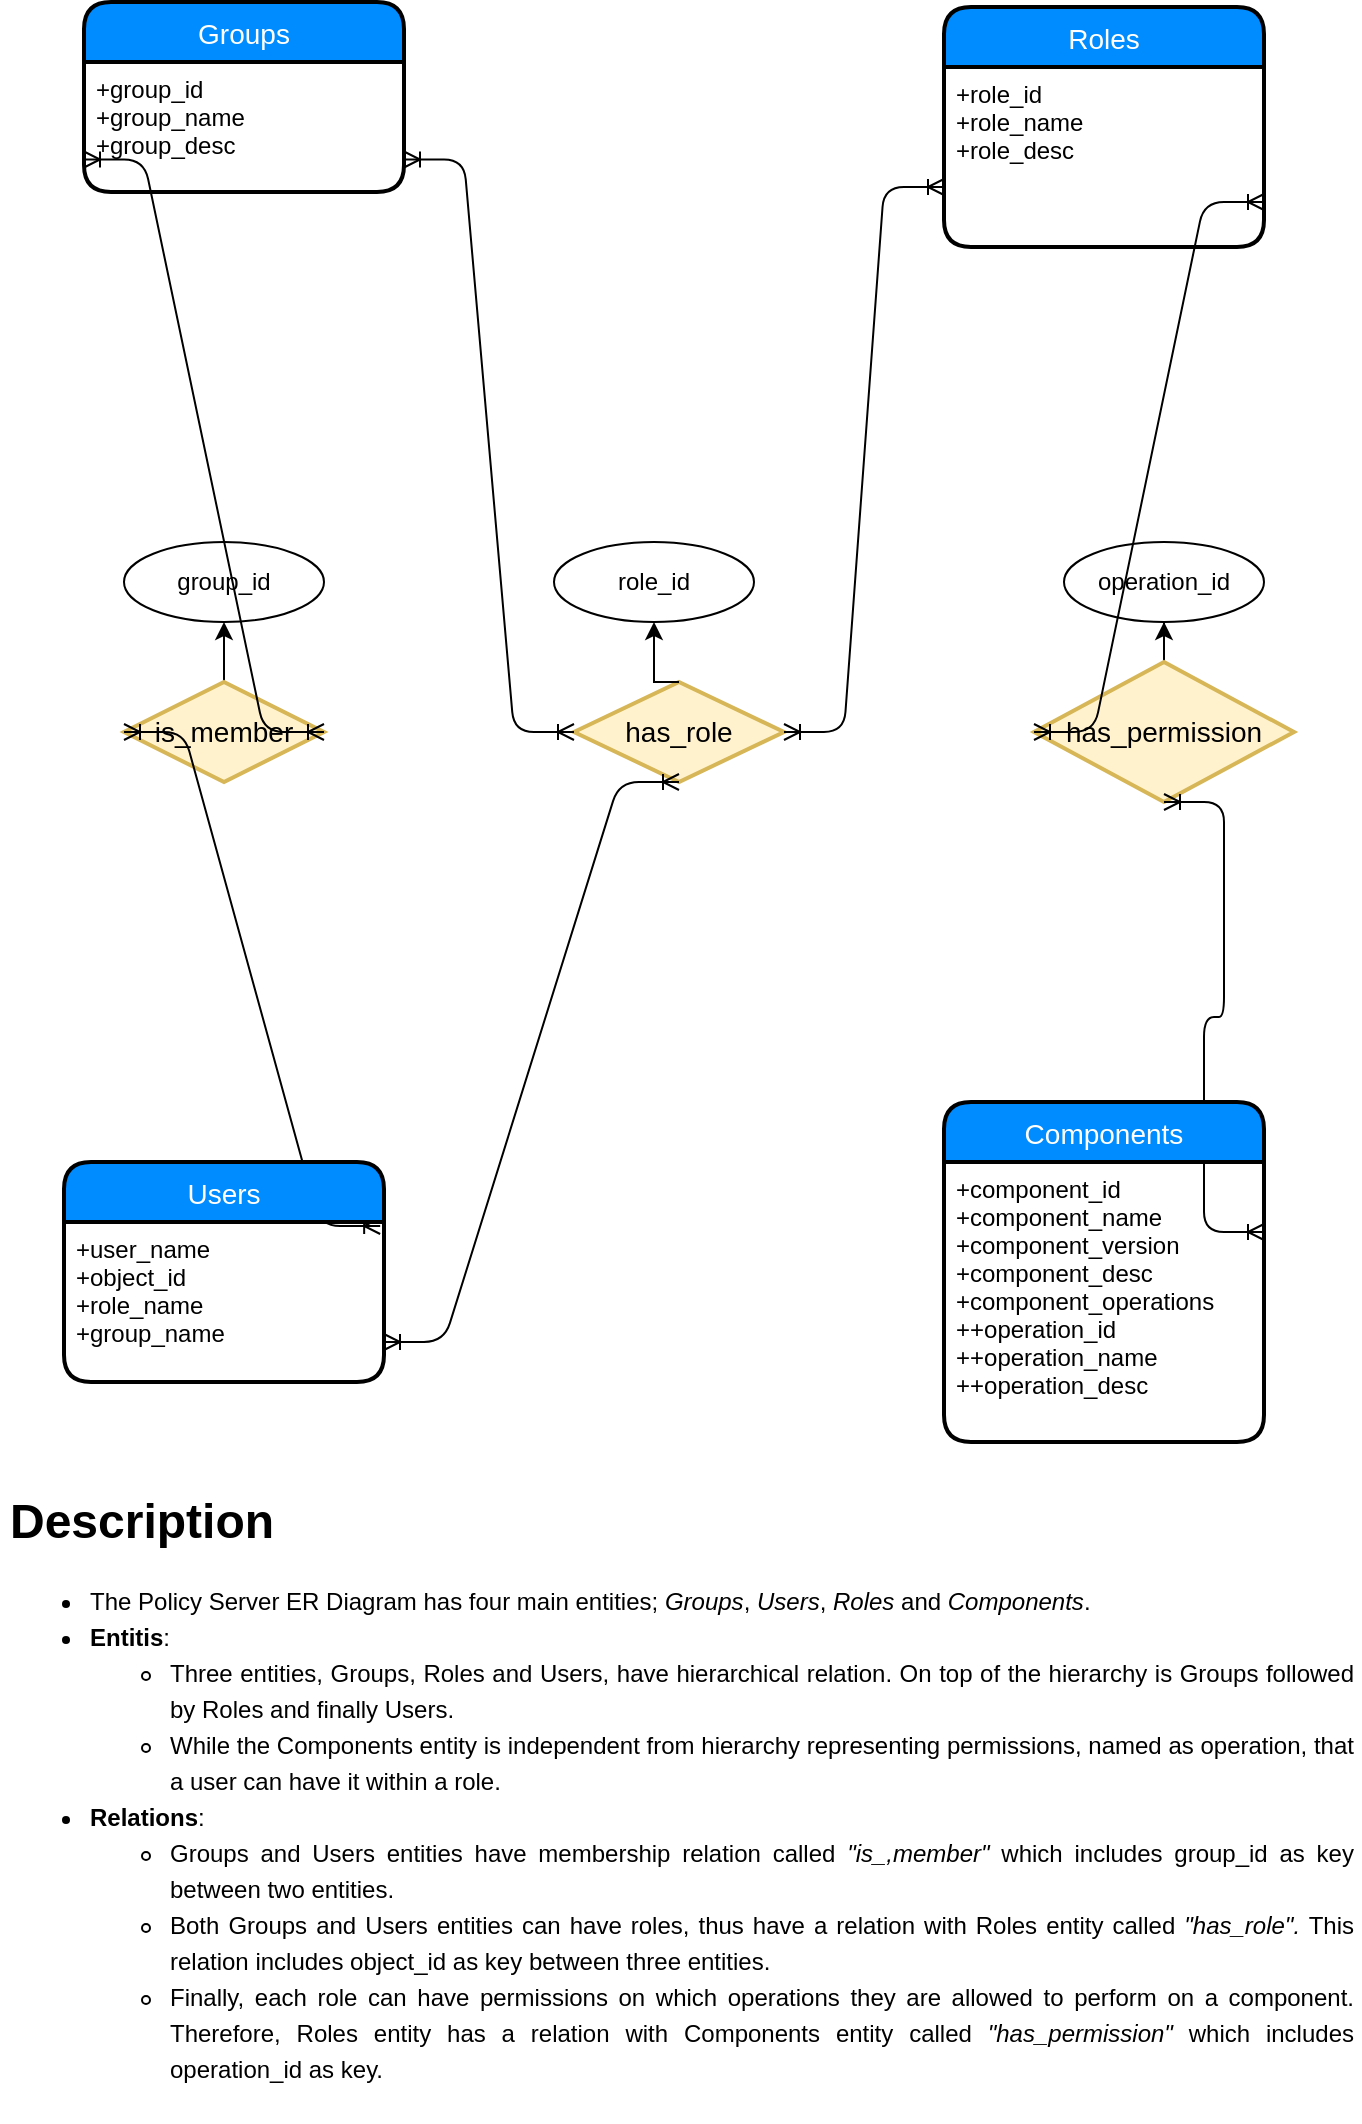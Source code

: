 <mxfile version="10.6.7" type="github"><diagram id="55WPMz2H20UcmwC9ZWeJ" name="Page-1"><mxGraphModel dx="1394" dy="796" grid="1" gridSize="10" guides="1" tooltips="1" connect="1" arrows="1" fold="1" page="1" pageScale="1" pageWidth="827" pageHeight="1169" math="0" shadow="0"><root><mxCell id="0"/><mxCell id="1" parent="0"/><mxCell id="OsMS8-Q-UVKgyMV39SgR-12" style="edgeStyle=orthogonalEdgeStyle;rounded=0;orthogonalLoop=1;jettySize=auto;html=1;exitX=0.5;exitY=0;exitDx=0;exitDy=0;entryX=0.5;entryY=1;entryDx=0;entryDy=0;" edge="1" parent="1" source="7tPJaizjcjkGJEkL_nSI-28" target="7tPJaizjcjkGJEkL_nSI-51"><mxGeometry relative="1" as="geometry"/></mxCell><mxCell id="7tPJaizjcjkGJEkL_nSI-28" value="is_member" style="shape=rhombus;strokeWidth=2;fontSize=17;perimeter=rhombusPerimeter;whiteSpace=wrap;html=1;align=center;fontSize=14;fillColor=#fff2cc;strokeColor=#d6b656;" parent="1" vertex="1"><mxGeometry x="120" y="430" width="100" height="50" as="geometry"/></mxCell><mxCell id="7tPJaizjcjkGJEkL_nSI-29" value="has_role" style="shape=rhombus;strokeWidth=2;fontSize=17;perimeter=rhombusPerimeter;whiteSpace=wrap;html=1;align=center;fontSize=14;fillColor=#fff2cc;strokeColor=#d6b656;" parent="1" vertex="1"><mxGeometry x="345" y="430" width="105" height="50" as="geometry"/></mxCell><mxCell id="7tPJaizjcjkGJEkL_nSI-51" value="group_id" style="ellipse;whiteSpace=wrap;html=1;" parent="1" vertex="1"><mxGeometry x="120" y="360" width="100" height="40" as="geometry"/></mxCell><mxCell id="7tPJaizjcjkGJEkL_nSI-53" value="operation_id" style="ellipse;whiteSpace=wrap;html=1;" parent="1" vertex="1"><mxGeometry x="590" y="360" width="100" height="40" as="geometry"/></mxCell><mxCell id="OsMS8-Q-UVKgyMV39SgR-32" style="edgeStyle=orthogonalEdgeStyle;rounded=0;orthogonalLoop=1;jettySize=auto;html=1;entryX=0.5;entryY=1;entryDx=0;entryDy=0;" edge="1" parent="1" source="7tPJaizjcjkGJEkL_nSI-54" target="7tPJaizjcjkGJEkL_nSI-53"><mxGeometry relative="1" as="geometry"/></mxCell><mxCell id="7tPJaizjcjkGJEkL_nSI-54" value="has_permission" style="shape=rhombus;strokeWidth=2;fontSize=17;perimeter=rhombusPerimeter;whiteSpace=wrap;html=1;align=center;fontSize=14;fillColor=#fff2cc;strokeColor=#d6b656;" parent="1" vertex="1"><mxGeometry x="575" y="420" width="130" height="70" as="geometry"/></mxCell><mxCell id="OsMS8-Q-UVKgyMV39SgR-2" value="" style="edgeStyle=entityRelationEdgeStyle;fontSize=12;html=1;endArrow=ERoneToMany;startArrow=ERoneToMany;exitX=1;exitY=0.75;exitDx=0;exitDy=0;entryX=0.5;entryY=1;entryDx=0;entryDy=0;" edge="1" parent="1" source="OsMS8-Q-UVKgyMV39SgR-19" target="7tPJaizjcjkGJEkL_nSI-29"><mxGeometry width="100" height="100" relative="1" as="geometry"><mxPoint x="250" y="450" as="sourcePoint"/><mxPoint x="350" y="265" as="targetPoint"/></mxGeometry></mxCell><mxCell id="OsMS8-Q-UVKgyMV39SgR-3" value="" style="edgeStyle=entityRelationEdgeStyle;fontSize=12;html=1;endArrow=ERoneToMany;startArrow=ERoneToMany;entryX=0;entryY=0.5;entryDx=0;entryDy=0;exitX=0.988;exitY=0.025;exitDx=0;exitDy=0;exitPerimeter=0;" edge="1" parent="1" source="OsMS8-Q-UVKgyMV39SgR-19" target="7tPJaizjcjkGJEkL_nSI-28"><mxGeometry width="100" height="100" relative="1" as="geometry"><mxPoint x="250" y="435" as="sourcePoint"/><mxPoint x="230" y="360" as="targetPoint"/></mxGeometry></mxCell><mxCell id="OsMS8-Q-UVKgyMV39SgR-4" value="" style="edgeStyle=entityRelationEdgeStyle;fontSize=12;html=1;endArrow=ERoneToMany;startArrow=ERoneToMany;exitX=1;exitY=0.5;exitDx=0;exitDy=0;entryX=0;entryY=0.75;entryDx=0;entryDy=0;" edge="1" parent="1" source="7tPJaizjcjkGJEkL_nSI-28" target="OsMS8-Q-UVKgyMV39SgR-23"><mxGeometry width="100" height="100" relative="1" as="geometry"><mxPoint x="155" y="330" as="sourcePoint"/><mxPoint x="130" y="185" as="targetPoint"/></mxGeometry></mxCell><mxCell id="OsMS8-Q-UVKgyMV39SgR-13" value="" style="edgeStyle=entityRelationEdgeStyle;fontSize=12;html=1;endArrow=ERoneToMany;startArrow=ERoneToMany;exitX=1;exitY=0.75;exitDx=0;exitDy=0;entryX=0;entryY=0.5;entryDx=0;entryDy=0;" edge="1" parent="1" source="OsMS8-Q-UVKgyMV39SgR-25" target="7tPJaizjcjkGJEkL_nSI-54"><mxGeometry width="100" height="100" relative="1" as="geometry"><mxPoint x="655" y="185" as="sourcePoint"/><mxPoint x="413" y="365" as="targetPoint"/></mxGeometry></mxCell><mxCell id="OsMS8-Q-UVKgyMV39SgR-14" value="" style="edgeStyle=entityRelationEdgeStyle;fontSize=12;html=1;endArrow=ERoneToMany;startArrow=ERoneToMany;exitX=1;exitY=0.75;exitDx=0;exitDy=0;entryX=0;entryY=0.5;entryDx=0;entryDy=0;" edge="1" parent="1" source="OsMS8-Q-UVKgyMV39SgR-23" target="7tPJaizjcjkGJEkL_nSI-29"><mxGeometry width="100" height="100" relative="1" as="geometry"><mxPoint x="240" y="185" as="sourcePoint"/><mxPoint x="340" y="220" as="targetPoint"/></mxGeometry></mxCell><mxCell id="OsMS8-Q-UVKgyMV39SgR-15" value="" style="edgeStyle=entityRelationEdgeStyle;fontSize=12;html=1;endArrow=ERoneToMany;startArrow=ERoneToMany;exitX=1;exitY=0.5;exitDx=0;exitDy=0;entryX=0;entryY=0.75;entryDx=0;entryDy=0;" edge="1" parent="1" source="7tPJaizjcjkGJEkL_nSI-29" target="OsMS8-Q-UVKgyMV39SgR-24"><mxGeometry width="100" height="100" relative="1" as="geometry"><mxPoint x="340" y="390" as="sourcePoint"/><mxPoint x="545" y="185" as="targetPoint"/></mxGeometry></mxCell><mxCell id="OsMS8-Q-UVKgyMV39SgR-16" value="" style="edgeStyle=entityRelationEdgeStyle;fontSize=12;html=1;endArrow=ERoneToMany;startArrow=ERoneToMany;exitX=1;exitY=0.25;exitDx=0;exitDy=0;entryX=0.5;entryY=1;entryDx=0;entryDy=0;" edge="1" parent="1" source="OsMS8-Q-UVKgyMV39SgR-31" target="7tPJaizjcjkGJEkL_nSI-54"><mxGeometry width="100" height="100" relative="1" as="geometry"><mxPoint x="649" y="575" as="sourcePoint"/><mxPoint x="570" y="455" as="targetPoint"/></mxGeometry></mxCell><mxCell id="OsMS8-Q-UVKgyMV39SgR-22" value="Groups" style="swimlane;childLayout=stackLayout;horizontal=1;startSize=30;horizontalStack=0;fillColor=#008cff;fontColor=#FFFFFF;rounded=1;fontSize=14;fontStyle=0;strokeWidth=2;resizeParent=0;resizeLast=1;shadow=0;dashed=0;align=center;" vertex="1" parent="1"><mxGeometry x="100" y="90" width="160" height="95" as="geometry"/></mxCell><mxCell id="OsMS8-Q-UVKgyMV39SgR-23" value="+group_id&#10;+group_name&#10;+group_desc&#10;" style="align=left;strokeColor=none;fillColor=none;spacingLeft=4;fontSize=12;verticalAlign=top;resizable=0;rotatable=0;part=1;" vertex="1" parent="OsMS8-Q-UVKgyMV39SgR-22"><mxGeometry y="30" width="160" height="65" as="geometry"/></mxCell><mxCell id="OsMS8-Q-UVKgyMV39SgR-24" value="Roles" style="swimlane;childLayout=stackLayout;horizontal=1;startSize=30;horizontalStack=0;fillColor=#008cff;fontColor=#FFFFFF;rounded=1;fontSize=14;fontStyle=0;strokeWidth=2;resizeParent=0;resizeLast=1;shadow=0;dashed=0;align=center;" vertex="1" parent="1"><mxGeometry x="530" y="92.5" width="160" height="120" as="geometry"/></mxCell><mxCell id="OsMS8-Q-UVKgyMV39SgR-25" value="+role_id&#10;+role_name&#10;+role_desc&#10;&#10;" style="align=left;strokeColor=none;fillColor=none;spacingLeft=4;fontSize=12;verticalAlign=top;resizable=0;rotatable=0;part=1;" vertex="1" parent="OsMS8-Q-UVKgyMV39SgR-24"><mxGeometry y="30" width="160" height="90" as="geometry"/></mxCell><mxCell id="OsMS8-Q-UVKgyMV39SgR-30" value="Components" style="swimlane;childLayout=stackLayout;horizontal=1;startSize=30;horizontalStack=0;fillColor=#008cff;fontColor=#FFFFFF;rounded=1;fontSize=14;fontStyle=0;strokeWidth=2;resizeParent=0;resizeLast=1;shadow=0;dashed=0;align=center;" vertex="1" parent="1"><mxGeometry x="530" y="640" width="160" height="170" as="geometry"/></mxCell><mxCell id="OsMS8-Q-UVKgyMV39SgR-31" value="+component_id&#10;+component_name&#10;+component_version&#10;+component_desc&#10;+component_operations&#10;++operation_id&#10;++operation_name&#10;++operation_desc&#10;" style="align=left;strokeColor=none;fillColor=none;spacingLeft=4;fontSize=12;verticalAlign=top;resizable=0;rotatable=0;part=1;" vertex="1" parent="OsMS8-Q-UVKgyMV39SgR-30"><mxGeometry y="30" width="160" height="140" as="geometry"/></mxCell><mxCell id="OsMS8-Q-UVKgyMV39SgR-34" value="role_id" style="ellipse;whiteSpace=wrap;html=1;" vertex="1" parent="1"><mxGeometry x="335" y="360" width="100" height="40" as="geometry"/></mxCell><mxCell id="OsMS8-Q-UVKgyMV39SgR-35" style="edgeStyle=orthogonalEdgeStyle;rounded=0;orthogonalLoop=1;jettySize=auto;html=1;entryX=0.5;entryY=1;entryDx=0;entryDy=0;exitX=0.5;exitY=0;exitDx=0;exitDy=0;" edge="1" parent="1" target="OsMS8-Q-UVKgyMV39SgR-34" source="7tPJaizjcjkGJEkL_nSI-29"><mxGeometry relative="1" as="geometry"><mxPoint x="385" y="420" as="sourcePoint"/></mxGeometry></mxCell><mxCell id="OsMS8-Q-UVKgyMV39SgR-18" value="Users" style="swimlane;childLayout=stackLayout;horizontal=1;startSize=30;horizontalStack=0;fillColor=#008cff;fontColor=#FFFFFF;rounded=1;fontSize=14;fontStyle=0;strokeWidth=2;resizeParent=0;resizeLast=1;shadow=0;dashed=0;align=center;" vertex="1" parent="1"><mxGeometry x="90" y="670" width="160" height="110" as="geometry"><mxRectangle x="130" y="440" width="100" height="50" as="alternateBounds"/></mxGeometry></mxCell><mxCell id="OsMS8-Q-UVKgyMV39SgR-19" value="+user_name&#10;+object_id&#10;+role_name&#10;+group_name&#10;" style="align=left;strokeColor=none;fillColor=none;spacingLeft=4;fontSize=12;verticalAlign=top;resizable=0;rotatable=0;part=1;" vertex="1" parent="OsMS8-Q-UVKgyMV39SgR-18"><mxGeometry y="30" width="160" height="80" as="geometry"/></mxCell><mxCell id="OsMS8-Q-UVKgyMV39SgR-36" value="&lt;h1&gt;Description&lt;/h1&gt;&lt;p style=&quot;text-align: justify&quot;&gt;&lt;/p&gt;&lt;blockquote style=&quot;margin: 0 0 0 40px ; border: none ; padding: 0px&quot;&gt;&lt;/blockquote&gt;&lt;ul style=&quot;line-height: 150%&quot;&gt;&lt;li style=&quot;text-align: justify&quot;&gt;The Policy Server ER Diagram has four main entities; &lt;i&gt;Groups&lt;/i&gt;, &lt;i&gt;Users&lt;/i&gt;, &lt;i&gt;Roles&lt;/i&gt; and &lt;i&gt;Components&lt;/i&gt;.&amp;nbsp;&lt;/li&gt;&lt;li style=&quot;text-align: justify&quot;&gt;&lt;b&gt;Entitis&lt;/b&gt;:&lt;/li&gt;&lt;ul&gt;&lt;li style=&quot;text-align: justify&quot;&gt;&lt;span&gt;Three entities, Groups, Roles and Users, have hierarchical relation. On top of the hierarchy is Groups followed by Roles and finally Users.&amp;nbsp;&lt;/span&gt;&lt;/li&gt;&lt;li style=&quot;text-align: justify&quot;&gt;&lt;span&gt;While the Components entity is independent from hierarchy representing permissions, named as operation, that a user can have it within a role.&lt;/span&gt;&lt;/li&gt;&lt;/ul&gt;&lt;li style=&quot;text-align: justify&quot;&gt;&lt;b&gt;Relations&lt;/b&gt;:&lt;/li&gt;&lt;ul&gt;&lt;li style=&quot;text-align: justify&quot;&gt;Groups and Users entities have membership relation called &lt;i&gt;&quot;is_,member&quot; &lt;/i&gt;which includes group_id as key between two entities.&amp;nbsp;&lt;/li&gt;&lt;li style=&quot;text-align: justify&quot;&gt;Both Groups and Users entities can have roles, thus have a relation with Roles entity called &lt;i&gt;&quot;has_role&quot;.&lt;/i&gt; This relation includes object_id as key between three entities.&amp;nbsp;&lt;/li&gt;&lt;li style=&quot;text-align: justify&quot;&gt;Finally, each role can have permissions on which operations they are allowed to perform on a component. Therefore, Roles entity has a relation with Components entity called &lt;i&gt;&quot;has_permission&quot;&lt;/i&gt; which includes operation_id as key.&amp;nbsp;&lt;/li&gt;&lt;/ul&gt;&lt;/ul&gt;&lt;blockquote style=&quot;margin: 0 0 0 40px ; border: none ; padding: 0px&quot;&gt;&lt;/blockquote&gt;&lt;p&gt;&lt;/p&gt;" style="text;html=1;strokeColor=none;fillColor=none;spacing=5;spacingTop=-20;whiteSpace=wrap;overflow=hidden;rounded=0;" vertex="1" parent="1"><mxGeometry x="58" y="830" width="680" height="320" as="geometry"/></mxCell></root></mxGraphModel></diagram></mxfile>